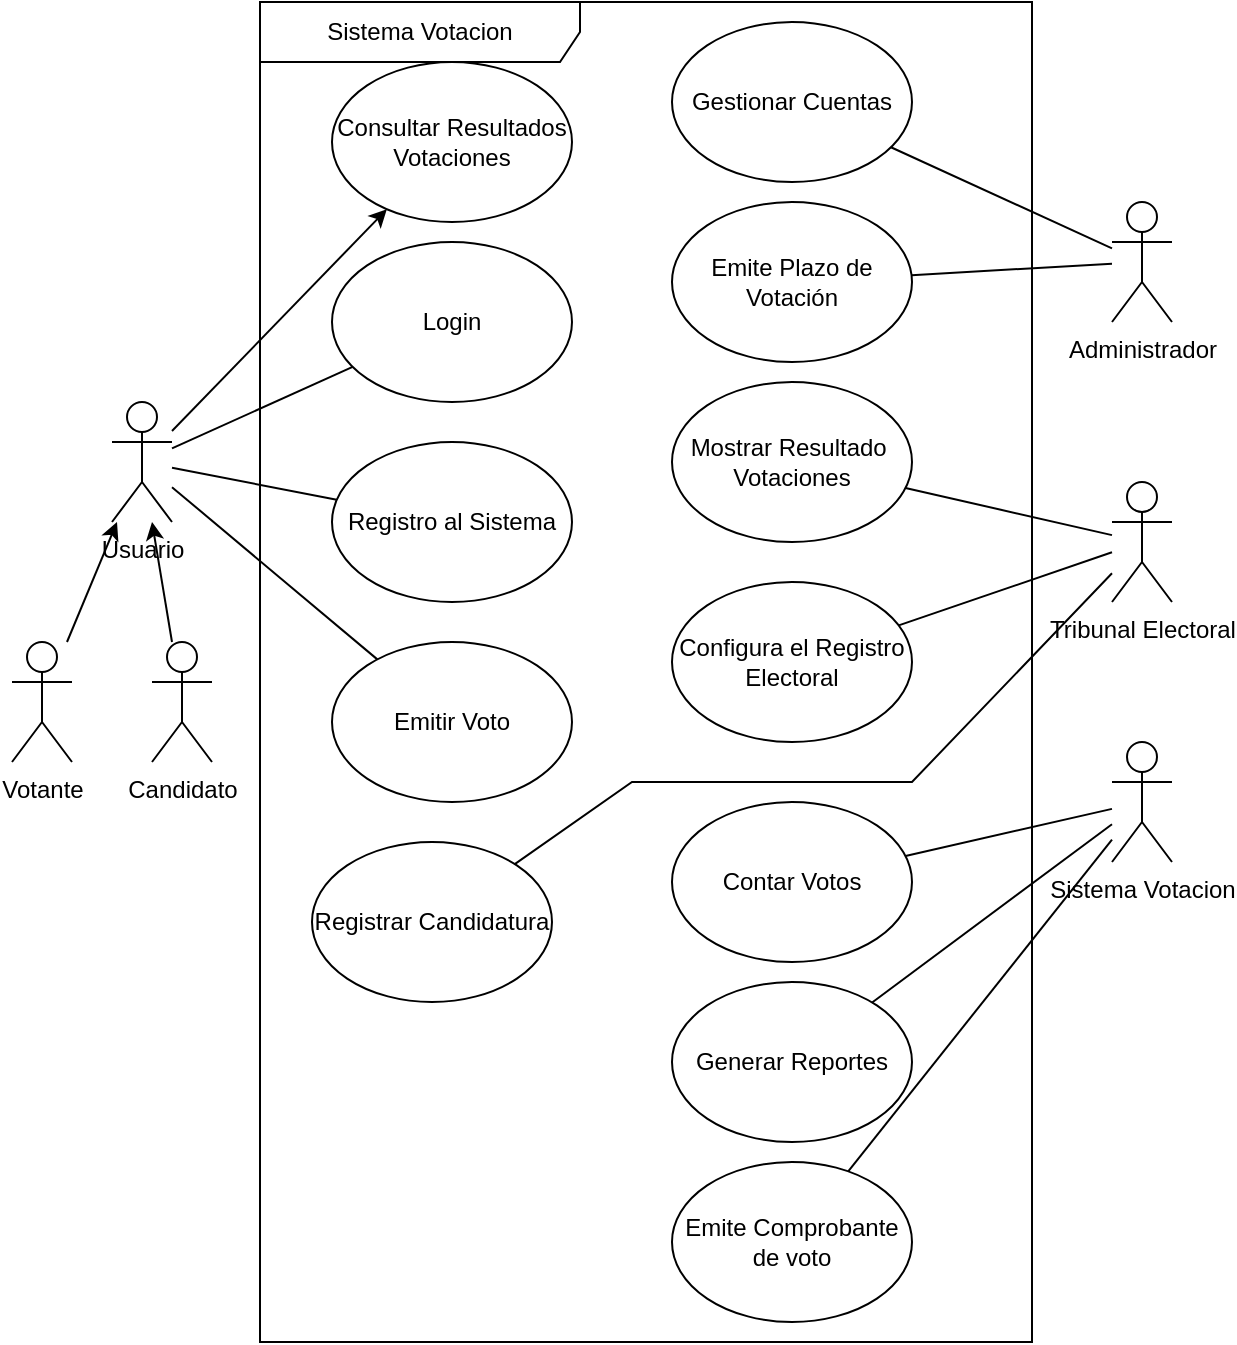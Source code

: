 <mxfile version="21.5.0" type="github">
  <diagram name="Página-1" id="5buqvQESy5piFprUBFC6">
    <mxGraphModel dx="1122" dy="741" grid="1" gridSize="10" guides="1" tooltips="1" connect="1" arrows="1" fold="1" page="1" pageScale="1" pageWidth="827" pageHeight="1169" math="0" shadow="0">
      <root>
        <mxCell id="0" />
        <mxCell id="1" parent="0" />
        <mxCell id="qCWlScW4WdZnJxcrdLhM-10" style="rounded=0;orthogonalLoop=1;jettySize=auto;html=1;endArrow=none;endFill=0;" edge="1" parent="1" source="qCWlScW4WdZnJxcrdLhM-1" target="qCWlScW4WdZnJxcrdLhM-8">
          <mxGeometry relative="1" as="geometry" />
        </mxCell>
        <mxCell id="qCWlScW4WdZnJxcrdLhM-12" style="rounded=0;orthogonalLoop=1;jettySize=auto;html=1;endArrow=none;endFill=0;" edge="1" parent="1" source="qCWlScW4WdZnJxcrdLhM-1" target="qCWlScW4WdZnJxcrdLhM-9">
          <mxGeometry relative="1" as="geometry" />
        </mxCell>
        <mxCell id="qCWlScW4WdZnJxcrdLhM-26" style="rounded=0;orthogonalLoop=1;jettySize=auto;html=1;endArrow=none;endFill=0;" edge="1" parent="1" source="qCWlScW4WdZnJxcrdLhM-1" target="qCWlScW4WdZnJxcrdLhM-25">
          <mxGeometry relative="1" as="geometry" />
        </mxCell>
        <mxCell id="qCWlScW4WdZnJxcrdLhM-41" style="rounded=0;orthogonalLoop=1;jettySize=auto;html=1;" edge="1" parent="1" source="qCWlScW4WdZnJxcrdLhM-1" target="qCWlScW4WdZnJxcrdLhM-40">
          <mxGeometry relative="1" as="geometry" />
        </mxCell>
        <mxCell id="qCWlScW4WdZnJxcrdLhM-1" value="Usuario" style="shape=umlActor;verticalLabelPosition=bottom;verticalAlign=top;html=1;outlineConnect=0;" vertex="1" parent="1">
          <mxGeometry x="170" y="280" width="30" height="60" as="geometry" />
        </mxCell>
        <mxCell id="qCWlScW4WdZnJxcrdLhM-6" style="rounded=0;orthogonalLoop=1;jettySize=auto;html=1;" edge="1" parent="1" source="qCWlScW4WdZnJxcrdLhM-2" target="qCWlScW4WdZnJxcrdLhM-1">
          <mxGeometry relative="1" as="geometry" />
        </mxCell>
        <mxCell id="qCWlScW4WdZnJxcrdLhM-2" value="Candidato" style="shape=umlActor;verticalLabelPosition=bottom;verticalAlign=top;html=1;outlineConnect=0;" vertex="1" parent="1">
          <mxGeometry x="190" y="400" width="30" height="60" as="geometry" />
        </mxCell>
        <mxCell id="qCWlScW4WdZnJxcrdLhM-7" style="rounded=0;orthogonalLoop=1;jettySize=auto;html=1;endArrow=classic;endFill=1;" edge="1" parent="1" source="qCWlScW4WdZnJxcrdLhM-3" target="qCWlScW4WdZnJxcrdLhM-1">
          <mxGeometry relative="1" as="geometry" />
        </mxCell>
        <mxCell id="qCWlScW4WdZnJxcrdLhM-3" value="Votante" style="shape=umlActor;verticalLabelPosition=bottom;verticalAlign=top;html=1;outlineConnect=0;" vertex="1" parent="1">
          <mxGeometry x="120" y="400" width="30" height="60" as="geometry" />
        </mxCell>
        <mxCell id="qCWlScW4WdZnJxcrdLhM-8" value="Login" style="ellipse;whiteSpace=wrap;html=1;" vertex="1" parent="1">
          <mxGeometry x="280" y="200" width="120" height="80" as="geometry" />
        </mxCell>
        <mxCell id="qCWlScW4WdZnJxcrdLhM-9" value="Registro al Sistema" style="ellipse;whiteSpace=wrap;html=1;" vertex="1" parent="1">
          <mxGeometry x="280" y="300" width="120" height="80" as="geometry" />
        </mxCell>
        <mxCell id="qCWlScW4WdZnJxcrdLhM-14" value="Registrar Candidatura&lt;br&gt;" style="ellipse;whiteSpace=wrap;html=1;" vertex="1" parent="1">
          <mxGeometry x="270" y="500" width="120" height="80" as="geometry" />
        </mxCell>
        <mxCell id="qCWlScW4WdZnJxcrdLhM-18" style="rounded=0;orthogonalLoop=1;jettySize=auto;html=1;endArrow=none;endFill=0;" edge="1" parent="1" source="qCWlScW4WdZnJxcrdLhM-15" target="qCWlScW4WdZnJxcrdLhM-14">
          <mxGeometry relative="1" as="geometry">
            <Array as="points">
              <mxPoint x="570" y="470" />
              <mxPoint x="430" y="470" />
            </Array>
          </mxGeometry>
        </mxCell>
        <mxCell id="qCWlScW4WdZnJxcrdLhM-34" style="rounded=0;orthogonalLoop=1;jettySize=auto;html=1;endArrow=none;endFill=0;" edge="1" parent="1" source="qCWlScW4WdZnJxcrdLhM-15" target="qCWlScW4WdZnJxcrdLhM-33">
          <mxGeometry relative="1" as="geometry" />
        </mxCell>
        <mxCell id="qCWlScW4WdZnJxcrdLhM-42" style="rounded=0;orthogonalLoop=1;jettySize=auto;html=1;endArrow=none;endFill=0;" edge="1" parent="1" source="qCWlScW4WdZnJxcrdLhM-15" target="qCWlScW4WdZnJxcrdLhM-38">
          <mxGeometry relative="1" as="geometry" />
        </mxCell>
        <mxCell id="qCWlScW4WdZnJxcrdLhM-15" value="Tribunal Electoral&lt;br&gt;" style="shape=umlActor;verticalLabelPosition=bottom;verticalAlign=top;html=1;outlineConnect=0;" vertex="1" parent="1">
          <mxGeometry x="670" y="320" width="30" height="60" as="geometry" />
        </mxCell>
        <mxCell id="qCWlScW4WdZnJxcrdLhM-29" style="rounded=0;orthogonalLoop=1;jettySize=auto;html=1;endArrow=none;endFill=0;" edge="1" parent="1" source="qCWlScW4WdZnJxcrdLhM-21" target="qCWlScW4WdZnJxcrdLhM-22">
          <mxGeometry relative="1" as="geometry" />
        </mxCell>
        <mxCell id="qCWlScW4WdZnJxcrdLhM-30" style="rounded=0;orthogonalLoop=1;jettySize=auto;html=1;endArrow=none;endFill=0;" edge="1" parent="1" source="qCWlScW4WdZnJxcrdLhM-21" target="qCWlScW4WdZnJxcrdLhM-28">
          <mxGeometry relative="1" as="geometry" />
        </mxCell>
        <mxCell id="qCWlScW4WdZnJxcrdLhM-36" style="rounded=0;orthogonalLoop=1;jettySize=auto;html=1;endArrow=none;endFill=0;" edge="1" parent="1" source="qCWlScW4WdZnJxcrdLhM-21" target="qCWlScW4WdZnJxcrdLhM-35">
          <mxGeometry relative="1" as="geometry" />
        </mxCell>
        <mxCell id="qCWlScW4WdZnJxcrdLhM-21" value="Sistema Votacion" style="shape=umlActor;verticalLabelPosition=bottom;verticalAlign=top;html=1;outlineConnect=0;" vertex="1" parent="1">
          <mxGeometry x="670" y="450" width="30" height="60" as="geometry" />
        </mxCell>
        <mxCell id="qCWlScW4WdZnJxcrdLhM-27" style="rounded=0;orthogonalLoop=1;jettySize=auto;html=1;endArrow=none;endFill=0;" edge="1" parent="1" source="qCWlScW4WdZnJxcrdLhM-23" target="qCWlScW4WdZnJxcrdLhM-24">
          <mxGeometry relative="1" as="geometry" />
        </mxCell>
        <mxCell id="qCWlScW4WdZnJxcrdLhM-32" style="rounded=0;orthogonalLoop=1;jettySize=auto;html=1;endArrow=none;endFill=0;" edge="1" parent="1" source="qCWlScW4WdZnJxcrdLhM-23" target="qCWlScW4WdZnJxcrdLhM-31">
          <mxGeometry relative="1" as="geometry" />
        </mxCell>
        <mxCell id="qCWlScW4WdZnJxcrdLhM-23" value="Administrador&lt;br&gt;" style="shape=umlActor;verticalLabelPosition=bottom;verticalAlign=top;html=1;outlineConnect=0;" vertex="1" parent="1">
          <mxGeometry x="670" y="180" width="30" height="60" as="geometry" />
        </mxCell>
        <mxCell id="qCWlScW4WdZnJxcrdLhM-25" value="Emitir Voto" style="ellipse;whiteSpace=wrap;html=1;" vertex="1" parent="1">
          <mxGeometry x="280" y="400" width="120" height="80" as="geometry" />
        </mxCell>
        <mxCell id="qCWlScW4WdZnJxcrdLhM-40" value="Consultar Resultados Votaciones" style="ellipse;whiteSpace=wrap;html=1;" vertex="1" parent="1">
          <mxGeometry x="280" y="110" width="120" height="80" as="geometry" />
        </mxCell>
        <mxCell id="qCWlScW4WdZnJxcrdLhM-43" value="Sistema Votacion" style="shape=umlFrame;whiteSpace=wrap;html=1;pointerEvents=0;recursiveResize=0;container=1;collapsible=0;width=160;" vertex="1" parent="1">
          <mxGeometry x="244" y="80" width="386" height="670" as="geometry" />
        </mxCell>
        <mxCell id="qCWlScW4WdZnJxcrdLhM-31" value="Gestionar Cuentas" style="ellipse;whiteSpace=wrap;html=1;" vertex="1" parent="qCWlScW4WdZnJxcrdLhM-43">
          <mxGeometry x="206" y="10" width="120" height="80" as="geometry" />
        </mxCell>
        <mxCell id="qCWlScW4WdZnJxcrdLhM-24" value="Emite Plazo de Votación" style="ellipse;whiteSpace=wrap;html=1;" vertex="1" parent="qCWlScW4WdZnJxcrdLhM-43">
          <mxGeometry x="206" y="100" width="120" height="80" as="geometry" />
        </mxCell>
        <mxCell id="qCWlScW4WdZnJxcrdLhM-33" value="Mostrar Resultado&amp;nbsp; Votaciones" style="ellipse;whiteSpace=wrap;html=1;" vertex="1" parent="qCWlScW4WdZnJxcrdLhM-43">
          <mxGeometry x="206" y="190" width="120" height="80" as="geometry" />
        </mxCell>
        <mxCell id="qCWlScW4WdZnJxcrdLhM-38" value="Configura el Registro Electoral" style="ellipse;whiteSpace=wrap;html=1;" vertex="1" parent="qCWlScW4WdZnJxcrdLhM-43">
          <mxGeometry x="206" y="290" width="120" height="80" as="geometry" />
        </mxCell>
        <mxCell id="qCWlScW4WdZnJxcrdLhM-22" value="Contar Votos" style="ellipse;whiteSpace=wrap;html=1;" vertex="1" parent="qCWlScW4WdZnJxcrdLhM-43">
          <mxGeometry x="206" y="400" width="120" height="80" as="geometry" />
        </mxCell>
        <mxCell id="qCWlScW4WdZnJxcrdLhM-28" value="Generar Reportes" style="ellipse;whiteSpace=wrap;html=1;" vertex="1" parent="qCWlScW4WdZnJxcrdLhM-43">
          <mxGeometry x="206" y="490" width="120" height="80" as="geometry" />
        </mxCell>
        <mxCell id="qCWlScW4WdZnJxcrdLhM-35" value="Emite Comprobante de voto" style="ellipse;whiteSpace=wrap;html=1;" vertex="1" parent="qCWlScW4WdZnJxcrdLhM-43">
          <mxGeometry x="206" y="580" width="120" height="80" as="geometry" />
        </mxCell>
      </root>
    </mxGraphModel>
  </diagram>
</mxfile>
